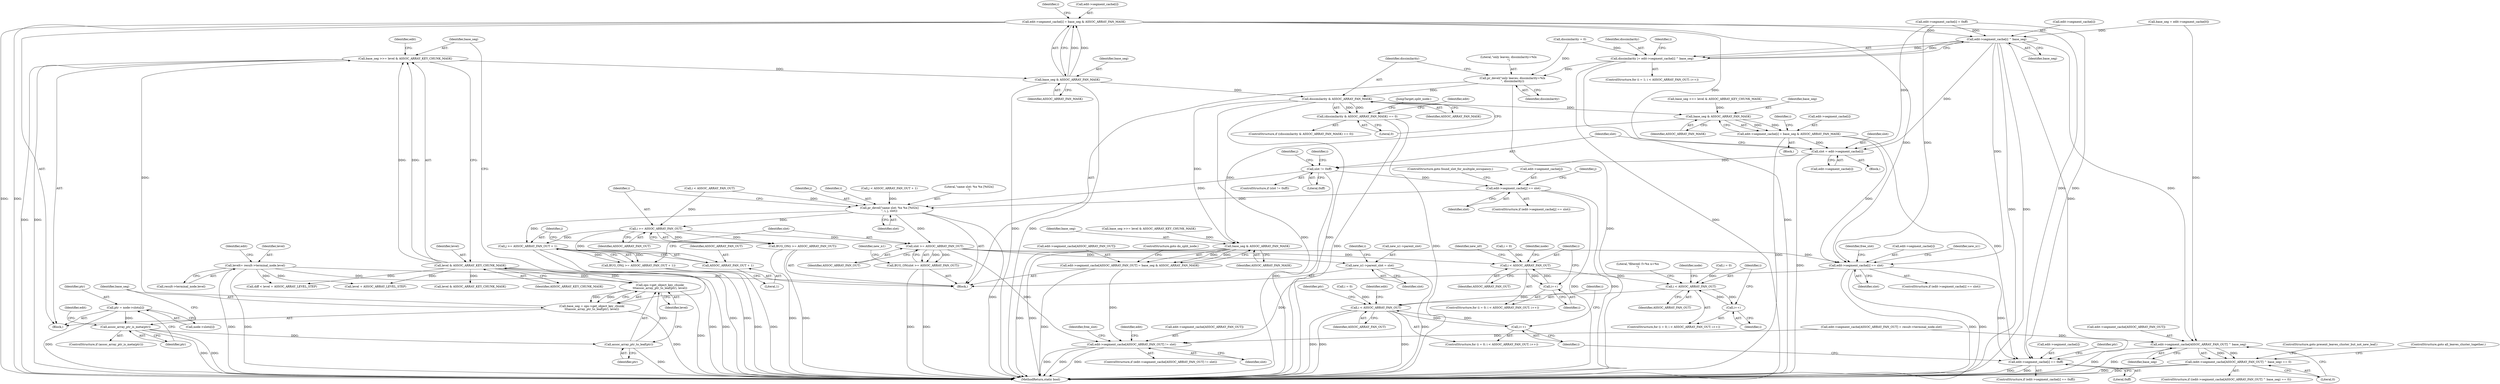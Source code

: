 digraph "0_linux_8d4a2ec1e0b41b0cf9a0c5cd4511da7f8e4f3de2@array" {
"1000346" [label="(Call,edit->segment_cache[i] = base_seg & ASSOC_ARRAY_FAN_MASK)"];
"1000352" [label="(Call,base_seg & ASSOC_ARRAY_FAN_MASK)"];
"1000341" [label="(Call,base_seg >>= level & ASSOC_ARRAY_KEY_CHUNK_MASK)"];
"1000335" [label="(Call,base_seg = ops->get_object_key_chunk(\n\t\t\tassoc_array_ptr_to_leaf(ptr), level))"];
"1000337" [label="(Call,ops->get_object_key_chunk(\n\t\t\tassoc_array_ptr_to_leaf(ptr), level))"];
"1000338" [label="(Call,assoc_array_ptr_to_leaf(ptr))"];
"1000321" [label="(Call,assoc_array_ptr_is_meta(ptr))"];
"1000313" [label="(Call,ptr = node->slots[i])"];
"1000343" [label="(Call,level & ASSOC_ARRAY_KEY_CHUNK_MASK)"];
"1000149" [label="(Call,level\t= result->terminal_node.level)"];
"1000382" [label="(Call,edit->segment_cache[i] ^ base_seg)"];
"1000380" [label="(Call,dissimilarity |= edit->segment_cache[i] ^ base_seg)"];
"1000389" [label="(Call,pr_devel(\"only leaves; dissimilarity=%lx\n\", dissimilarity))"];
"1000394" [label="(Call,dissimilarity & ASSOC_ARRAY_FAN_MASK)"];
"1000393" [label="(Call,(dissimilarity & ASSOC_ARRAY_FAN_MASK) == 0)"];
"1001225" [label="(Call,base_seg & ASSOC_ARRAY_FAN_MASK)"];
"1001219" [label="(Call,edit->segment_cache[i] = base_seg & ASSOC_ARRAY_FAN_MASK)"];
"1000475" [label="(Call,slot = edit->segment_cache[i])"];
"1000483" [label="(Call,slot != 0xff)"];
"1000500" [label="(Call,edit->segment_cache[j] == slot)"];
"1000509" [label="(Call,pr_devel(\"same slot: %x %x [%02x]\n\", i, j, slot))"];
"1000515" [label="(Call,i >= ASSOC_ARRAY_FAN_OUT)"];
"1000514" [label="(Call,BUG_ON(i >= ASSOC_ARRAY_FAN_OUT))"];
"1000519" [label="(Call,j >= ASSOC_ARRAY_FAN_OUT + 1)"];
"1000518" [label="(Call,BUG_ON(j >= ASSOC_ARRAY_FAN_OUT + 1))"];
"1000521" [label="(Call,ASSOC_ARRAY_FAN_OUT + 1)"];
"1000525" [label="(Call,slot >= ASSOC_ARRAY_FAN_OUT)"];
"1000524" [label="(Call,BUG_ON(slot >= ASSOC_ARRAY_FAN_OUT))"];
"1000528" [label="(Call,new_n1->parent_slot = slot)"];
"1000537" [label="(Call,i < ASSOC_ARRAY_FAN_OUT)"];
"1000540" [label="(Call,i++)"];
"1000595" [label="(Call,i < ASSOC_ARRAY_FAN_OUT)"];
"1000598" [label="(Call,i++)"];
"1000729" [label="(Call,i < ASSOC_ARRAY_FAN_OUT)"];
"1000732" [label="(Call,i++)"];
"1000610" [label="(Call,edit->segment_cache[i] == slot)"];
"1000663" [label="(Call,edit->segment_cache[ASSOC_ARRAY_FAN_OUT] != slot)"];
"1000736" [label="(Call,edit->segment_cache[i] == 0xff)"];
"1001244" [label="(Call,base_seg & ASSOC_ARRAY_FAN_MASK)"];
"1001238" [label="(Call,edit->segment_cache[ASSOC_ARRAY_FAN_OUT] = base_seg & ASSOC_ARRAY_FAN_MASK)"];
"1000401" [label="(Call,edit->segment_cache[ASSOC_ARRAY_FAN_OUT] ^ base_seg)"];
"1000400" [label="(Call,(edit->segment_cache[ASSOC_ARRAY_FAN_OUT] ^ base_seg) == 0)"];
"1000510" [label="(Literal,\"same slot: %x %x [%02x]\n\")"];
"1000674" [label="(Identifier,free_slot)"];
"1000349" [label="(Identifier,edit)"];
"1000488" [label="(Identifier,j)"];
"1000725" [label="(ControlStructure,for (i = 0; i < ASSOC_ARRAY_FAN_OUT; i++))"];
"1000540" [label="(Call,i++)"];
"1000609" [label="(ControlStructure,if (edit->segment_cache[i] == slot))"];
"1000321" [label="(Call,assoc_array_ptr_is_meta(ptr))"];
"1000599" [label="(Identifier,i)"];
"1000524" [label="(Call,BUG_ON(slot >= ASSOC_ARRAY_FAN_OUT))"];
"1000324" [label="(Call,edit->segment_cache[i] = 0xff)"];
"1000509" [label="(Call,pr_devel(\"same slot: %x %x [%02x]\n\", i, j, slot))"];
"1000520" [label="(Identifier,j)"];
"1000149" [label="(Call,level\t= result->terminal_node.level)"];
"1000337" [label="(Call,ops->get_object_key_chunk(\n\t\t\tassoc_array_ptr_to_leaf(ptr), level))"];
"1000733" [label="(Identifier,i)"];
"1000596" [label="(Identifier,i)"];
"1000354" [label="(Identifier,ASSOC_ARRAY_FAN_MASK)"];
"1000343" [label="(Call,level & ASSOC_ARRAY_KEY_CHUNK_MASK)"];
"1000312" [label="(Block,)"];
"1000397" [label="(Literal,0)"];
"1001226" [label="(Identifier,base_seg)"];
"1000311" [label="(Identifier,i)"];
"1000344" [label="(Identifier,level)"];
"1000506" [label="(Identifier,slot)"];
"1001199" [label="(Identifier,i)"];
"1000313" [label="(Call,ptr = node->slots[i])"];
"1000382" [label="(Call,edit->segment_cache[i] ^ base_seg)"];
"1000663" [label="(Call,edit->segment_cache[ASSOC_ARRAY_FAN_OUT] != slot)"];
"1000546" [label="(Identifier,node)"];
"1000730" [label="(Identifier,i)"];
"1000515" [label="(Call,i >= ASSOC_ARRAY_FAN_OUT)"];
"1001172" [label="(Call,level & ASSOC_ARRAY_KEY_CHUNK_MASK)"];
"1000320" [label="(ControlStructure,if (assoc_array_ptr_is_meta(ptr)))"];
"1001246" [label="(Identifier,ASSOC_ARRAY_FAN_MASK)"];
"1000402" [label="(Call,edit->segment_cache[ASSOC_ARRAY_FAN_OUT])"];
"1000159" [label="(Identifier,edit)"];
"1000485" [label="(Literal,0xff)"];
"1001227" [label="(Identifier,ASSOC_ARRAY_FAN_MASK)"];
"1000639" [label="(Identifier,free_slot)"];
"1000572" [label="(Identifier,new_n0)"];
"1000732" [label="(Call,i++)"];
"1000400" [label="(Call,(edit->segment_cache[ASSOC_ARRAY_FAN_OUT] ^ base_seg) == 0)"];
"1000352" [label="(Call,base_seg & ASSOC_ARRAY_FAN_MASK)"];
"1000535" [label="(Identifier,i)"];
"1001239" [label="(Call,edit->segment_cache[ASSOC_ARRAY_FAN_OUT])"];
"1001214" [label="(Call,base_seg >>= level & ASSOC_ARRAY_KEY_CHUNK_MASK)"];
"1000737" [label="(Call,edit->segment_cache[i])"];
"1000338" [label="(Call,assoc_array_ptr_to_leaf(ptr))"];
"1000392" [label="(ControlStructure,if ((dissimilarity & ASSOC_ARRAY_FAN_MASK) == 0))"];
"1000595" [label="(Call,i < ASSOC_ARRAY_FAN_OUT)"];
"1000592" [label="(Call,i = 0)"];
"1000410" [label="(ControlStructure,goto present_leaves_cluster_but_not_new_leaf;)"];
"1000473" [label="(Identifier,i)"];
"1000611" [label="(Call,edit->segment_cache[i])"];
"1000512" [label="(Identifier,j)"];
"1000735" [label="(ControlStructure,if (edit->segment_cache[i] == 0xff))"];
"1001233" [label="(Call,base_seg >>= level & ASSOC_ARRAY_KEY_CHUNK_MASK)"];
"1000394" [label="(Call,dissimilarity & ASSOC_ARRAY_FAN_MASK)"];
"1000528" [label="(Call,new_n1->parent_slot = slot)"];
"1000511" [label="(Identifier,i)"];
"1000477" [label="(Call,edit->segment_cache[i])"];
"1000539" [label="(Identifier,ASSOC_ARRAY_FAN_OUT)"];
"1001220" [label="(Call,edit->segment_cache[i])"];
"1000339" [label="(Identifier,ptr)"];
"1000500" [label="(Call,edit->segment_cache[j] == slot)"];
"1000396" [label="(Identifier,ASSOC_ARRAY_FAN_MASK)"];
"1001219" [label="(Call,edit->segment_cache[i] = base_seg & ASSOC_ARRAY_FAN_MASK)"];
"1000518" [label="(Call,BUG_ON(j >= ASSOC_ARRAY_FAN_OUT + 1))"];
"1000530" [label="(Identifier,new_n1)"];
"1000522" [label="(Identifier,ASSOC_ARRAY_FAN_OUT)"];
"1000521" [label="(Call,ASSOC_ARRAY_FAN_OUT + 1)"];
"1000501" [label="(Call,edit->segment_cache[j])"];
"1000659" [label="(Literal,\"filtered: f=%x n=%x\n\")"];
"1000669" [label="(Identifier,slot)"];
"1000388" [label="(Identifier,base_seg)"];
"1000538" [label="(Identifier,i)"];
"1000483" [label="(Call,slot != 0xff)"];
"1000353" [label="(Identifier,base_seg)"];
"1000598" [label="(Call,i++)"];
"1001248" [label="(MethodReturn,static bool)"];
"1000361" [label="(Call,dissimilarity = 0)"];
"1001244" [label="(Call,base_seg & ASSOC_ARRAY_FAN_MASK)"];
"1000591" [label="(ControlStructure,for (i = 0; i < ASSOC_ARRAY_FAN_OUT; i++))"];
"1000533" [label="(ControlStructure,for (i = 0; i < ASSOC_ARRAY_FAN_OUT; i++))"];
"1000514" [label="(Call,BUG_ON(i >= ASSOC_ARRAY_FAN_OUT))"];
"1000523" [label="(Literal,1)"];
"1000616" [label="(Identifier,slot)"];
"1000345" [label="(Identifier,ASSOC_ARRAY_KEY_CHUNK_MASK)"];
"1000314" [label="(Identifier,ptr)"];
"1000347" [label="(Call,edit->segment_cache[i])"];
"1000399" [label="(ControlStructure,if ((edit->segment_cache[ASSOC_ARRAY_FAN_OUT] ^ base_seg) == 0))"];
"1000335" [label="(Call,base_seg = ops->get_object_key_chunk(\n\t\t\tassoc_array_ptr_to_leaf(ptr), level))"];
"1000336" [label="(Identifier,base_seg)"];
"1000517" [label="(Identifier,ASSOC_ARRAY_FAN_OUT)"];
"1000534" [label="(Call,i = 0)"];
"1001247" [label="(ControlStructure,goto do_split_node;)"];
"1001200" [label="(Block,)"];
"1000381" [label="(Identifier,dissimilarity)"];
"1000342" [label="(Identifier,base_seg)"];
"1000701" [label="(Identifier,edit)"];
"1000315" [label="(Call,node->slots[i])"];
"1001238" [label="(Call,edit->segment_cache[ASSOC_ARRAY_FAN_OUT] = base_seg & ASSOC_ARRAY_FAN_MASK)"];
"1000401" [label="(Call,edit->segment_cache[ASSOC_ARRAY_FAN_OUT] ^ base_seg)"];
"1000476" [label="(Identifier,slot)"];
"1000739" [label="(Identifier,edit)"];
"1000407" [label="(Identifier,base_seg)"];
"1000393" [label="(Call,(dissimilarity & ASSOC_ARRAY_FAN_MASK) == 0)"];
"1000389" [label="(Call,pr_devel(\"only leaves; dissimilarity=%lx\n\", dissimilarity))"];
"1000605" [label="(Identifier,node)"];
"1000731" [label="(Identifier,ASSOC_ARRAY_FAN_OUT)"];
"1000341" [label="(Call,base_seg >>= level & ASSOC_ARRAY_KEY_CHUNK_MASK)"];
"1000529" [label="(Call,new_n1->parent_slot)"];
"1000526" [label="(Identifier,slot)"];
"1000475" [label="(Call,slot = edit->segment_cache[i])"];
"1000408" [label="(Literal,0)"];
"1000729" [label="(Call,i < ASSOC_ARRAY_FAN_OUT)"];
"1000541" [label="(Identifier,i)"];
"1000391" [label="(Identifier,dissimilarity)"];
"1000527" [label="(Identifier,ASSOC_ARRAY_FAN_OUT)"];
"1000736" [label="(Call,edit->segment_cache[i] == 0xff)"];
"1000513" [label="(Identifier,slot)"];
"1000532" [label="(Identifier,slot)"];
"1000621" [label="(Identifier,new_n1)"];
"1000525" [label="(Call,slot >= ASSOC_ARRAY_FAN_OUT)"];
"1000364" [label="(Call,base_seg = edit->segment_cache[0])"];
"1000346" [label="(Call,edit->segment_cache[i] = base_seg & ASSOC_ARRAY_FAN_MASK)"];
"1001225" [label="(Call,base_seg & ASSOC_ARRAY_FAN_MASK)"];
"1000411" [label="(JumpTarget,split_node:)"];
"1000379" [label="(Identifier,i)"];
"1000482" [label="(ControlStructure,if (slot != 0xff))"];
"1000498" [label="(Identifier,j)"];
"1001041" [label="(Call,diff < level + ASSOC_ARRAY_LEVEL_STEP)"];
"1000499" [label="(ControlStructure,if (edit->segment_cache[j] == slot))"];
"1000492" [label="(Call,j < ASSOC_ARRAY_FAN_OUT + 1)"];
"1000519" [label="(Call,j >= ASSOC_ARRAY_FAN_OUT + 1)"];
"1000156" [label="(Call,edit->segment_cache[ASSOC_ARRAY_FAN_OUT] = result->terminal_node.slot)"];
"1000340" [label="(Identifier,level)"];
"1001043" [label="(Call,level + ASSOC_ARRAY_LEVEL_STEP)"];
"1000322" [label="(Identifier,ptr)"];
"1000390" [label="(Literal,\"only leaves; dissimilarity=%lx\n\")"];
"1000507" [label="(ControlStructure,goto found_slot_for_multiple_occupancy;)"];
"1000745" [label="(Identifier,ptr)"];
"1000484" [label="(Identifier,slot)"];
"1000122" [label="(Block,)"];
"1000789" [label="(Identifier,ptr)"];
"1001245" [label="(Identifier,base_seg)"];
"1000404" [label="(Identifier,edit)"];
"1000469" [label="(Call,i < ASSOC_ARRAY_FAN_OUT)"];
"1000610" [label="(Call,edit->segment_cache[i] == slot)"];
"1000371" [label="(ControlStructure,for (i = 1; i < ASSOC_ARRAY_FAN_OUT; i++))"];
"1000409" [label="(ControlStructure,goto all_leaves_cluster_together;)"];
"1000662" [label="(ControlStructure,if (edit->segment_cache[ASSOC_ARRAY_FAN_OUT] != slot))"];
"1000380" [label="(Call,dissimilarity |= edit->segment_cache[i] ^ base_seg)"];
"1000151" [label="(Call,result->terminal_node.level)"];
"1000516" [label="(Identifier,i)"];
"1000395" [label="(Identifier,dissimilarity)"];
"1000383" [label="(Call,edit->segment_cache[i])"];
"1000327" [label="(Identifier,edit)"];
"1000597" [label="(Identifier,ASSOC_ARRAY_FAN_OUT)"];
"1000474" [label="(Block,)"];
"1000664" [label="(Call,edit->segment_cache[ASSOC_ARRAY_FAN_OUT])"];
"1000537" [label="(Call,i < ASSOC_ARRAY_FAN_OUT)"];
"1000150" [label="(Identifier,level)"];
"1000742" [label="(Literal,0xff)"];
"1000726" [label="(Call,i = 0)"];
"1000346" -> "1000312"  [label="AST: "];
"1000346" -> "1000352"  [label="CFG: "];
"1000347" -> "1000346"  [label="AST: "];
"1000352" -> "1000346"  [label="AST: "];
"1000311" -> "1000346"  [label="CFG: "];
"1000346" -> "1001248"  [label="DDG: "];
"1000346" -> "1001248"  [label="DDG: "];
"1000352" -> "1000346"  [label="DDG: "];
"1000352" -> "1000346"  [label="DDG: "];
"1000346" -> "1000382"  [label="DDG: "];
"1000346" -> "1000475"  [label="DDG: "];
"1000346" -> "1000610"  [label="DDG: "];
"1000346" -> "1000736"  [label="DDG: "];
"1000352" -> "1000354"  [label="CFG: "];
"1000353" -> "1000352"  [label="AST: "];
"1000354" -> "1000352"  [label="AST: "];
"1000352" -> "1001248"  [label="DDG: "];
"1000352" -> "1001248"  [label="DDG: "];
"1000341" -> "1000352"  [label="DDG: "];
"1000352" -> "1000394"  [label="DDG: "];
"1000341" -> "1000312"  [label="AST: "];
"1000341" -> "1000343"  [label="CFG: "];
"1000342" -> "1000341"  [label="AST: "];
"1000343" -> "1000341"  [label="AST: "];
"1000349" -> "1000341"  [label="CFG: "];
"1000341" -> "1001248"  [label="DDG: "];
"1000341" -> "1001248"  [label="DDG: "];
"1000335" -> "1000341"  [label="DDG: "];
"1000343" -> "1000341"  [label="DDG: "];
"1000343" -> "1000341"  [label="DDG: "];
"1000335" -> "1000312"  [label="AST: "];
"1000335" -> "1000337"  [label="CFG: "];
"1000336" -> "1000335"  [label="AST: "];
"1000337" -> "1000335"  [label="AST: "];
"1000342" -> "1000335"  [label="CFG: "];
"1000335" -> "1001248"  [label="DDG: "];
"1000337" -> "1000335"  [label="DDG: "];
"1000337" -> "1000335"  [label="DDG: "];
"1000337" -> "1000340"  [label="CFG: "];
"1000338" -> "1000337"  [label="AST: "];
"1000340" -> "1000337"  [label="AST: "];
"1000337" -> "1001248"  [label="DDG: "];
"1000338" -> "1000337"  [label="DDG: "];
"1000343" -> "1000337"  [label="DDG: "];
"1000149" -> "1000337"  [label="DDG: "];
"1000337" -> "1000343"  [label="DDG: "];
"1000338" -> "1000339"  [label="CFG: "];
"1000339" -> "1000338"  [label="AST: "];
"1000340" -> "1000338"  [label="CFG: "];
"1000338" -> "1001248"  [label="DDG: "];
"1000321" -> "1000338"  [label="DDG: "];
"1000321" -> "1000320"  [label="AST: "];
"1000321" -> "1000322"  [label="CFG: "];
"1000322" -> "1000321"  [label="AST: "];
"1000327" -> "1000321"  [label="CFG: "];
"1000336" -> "1000321"  [label="CFG: "];
"1000321" -> "1001248"  [label="DDG: "];
"1000321" -> "1001248"  [label="DDG: "];
"1000313" -> "1000321"  [label="DDG: "];
"1000313" -> "1000312"  [label="AST: "];
"1000313" -> "1000315"  [label="CFG: "];
"1000314" -> "1000313"  [label="AST: "];
"1000315" -> "1000313"  [label="AST: "];
"1000322" -> "1000313"  [label="CFG: "];
"1000313" -> "1001248"  [label="DDG: "];
"1000343" -> "1000345"  [label="CFG: "];
"1000344" -> "1000343"  [label="AST: "];
"1000345" -> "1000343"  [label="AST: "];
"1000343" -> "1001248"  [label="DDG: "];
"1000343" -> "1001248"  [label="DDG: "];
"1000343" -> "1001041"  [label="DDG: "];
"1000343" -> "1001043"  [label="DDG: "];
"1000343" -> "1001172"  [label="DDG: "];
"1000149" -> "1000122"  [label="AST: "];
"1000149" -> "1000151"  [label="CFG: "];
"1000150" -> "1000149"  [label="AST: "];
"1000151" -> "1000149"  [label="AST: "];
"1000159" -> "1000149"  [label="CFG: "];
"1000149" -> "1001248"  [label="DDG: "];
"1000149" -> "1001248"  [label="DDG: "];
"1000149" -> "1001041"  [label="DDG: "];
"1000149" -> "1001043"  [label="DDG: "];
"1000382" -> "1000380"  [label="AST: "];
"1000382" -> "1000388"  [label="CFG: "];
"1000383" -> "1000382"  [label="AST: "];
"1000388" -> "1000382"  [label="AST: "];
"1000380" -> "1000382"  [label="CFG: "];
"1000382" -> "1001248"  [label="DDG: "];
"1000382" -> "1001248"  [label="DDG: "];
"1000382" -> "1000380"  [label="DDG: "];
"1000382" -> "1000380"  [label="DDG: "];
"1000324" -> "1000382"  [label="DDG: "];
"1000364" -> "1000382"  [label="DDG: "];
"1000382" -> "1000401"  [label="DDG: "];
"1000382" -> "1000475"  [label="DDG: "];
"1000382" -> "1000610"  [label="DDG: "];
"1000382" -> "1000736"  [label="DDG: "];
"1000380" -> "1000371"  [label="AST: "];
"1000381" -> "1000380"  [label="AST: "];
"1000379" -> "1000380"  [label="CFG: "];
"1000380" -> "1001248"  [label="DDG: "];
"1000380" -> "1001248"  [label="DDG: "];
"1000361" -> "1000380"  [label="DDG: "];
"1000380" -> "1000389"  [label="DDG: "];
"1000389" -> "1000122"  [label="AST: "];
"1000389" -> "1000391"  [label="CFG: "];
"1000390" -> "1000389"  [label="AST: "];
"1000391" -> "1000389"  [label="AST: "];
"1000395" -> "1000389"  [label="CFG: "];
"1000389" -> "1001248"  [label="DDG: "];
"1000361" -> "1000389"  [label="DDG: "];
"1000389" -> "1000394"  [label="DDG: "];
"1000394" -> "1000393"  [label="AST: "];
"1000394" -> "1000396"  [label="CFG: "];
"1000395" -> "1000394"  [label="AST: "];
"1000396" -> "1000394"  [label="AST: "];
"1000397" -> "1000394"  [label="CFG: "];
"1000394" -> "1001248"  [label="DDG: "];
"1000394" -> "1001248"  [label="DDG: "];
"1000394" -> "1000393"  [label="DDG: "];
"1000394" -> "1000393"  [label="DDG: "];
"1000394" -> "1001225"  [label="DDG: "];
"1000394" -> "1001244"  [label="DDG: "];
"1000393" -> "1000392"  [label="AST: "];
"1000393" -> "1000397"  [label="CFG: "];
"1000397" -> "1000393"  [label="AST: "];
"1000404" -> "1000393"  [label="CFG: "];
"1000411" -> "1000393"  [label="CFG: "];
"1000393" -> "1001248"  [label="DDG: "];
"1000393" -> "1001248"  [label="DDG: "];
"1001225" -> "1001219"  [label="AST: "];
"1001225" -> "1001227"  [label="CFG: "];
"1001226" -> "1001225"  [label="AST: "];
"1001227" -> "1001225"  [label="AST: "];
"1001219" -> "1001225"  [label="CFG: "];
"1001225" -> "1001219"  [label="DDG: "];
"1001225" -> "1001219"  [label="DDG: "];
"1001214" -> "1001225"  [label="DDG: "];
"1001225" -> "1001244"  [label="DDG: "];
"1001219" -> "1001200"  [label="AST: "];
"1001220" -> "1001219"  [label="AST: "];
"1001199" -> "1001219"  [label="CFG: "];
"1001219" -> "1001248"  [label="DDG: "];
"1001219" -> "1000475"  [label="DDG: "];
"1001219" -> "1000610"  [label="DDG: "];
"1001219" -> "1000736"  [label="DDG: "];
"1000475" -> "1000474"  [label="AST: "];
"1000475" -> "1000477"  [label="CFG: "];
"1000476" -> "1000475"  [label="AST: "];
"1000477" -> "1000475"  [label="AST: "];
"1000484" -> "1000475"  [label="CFG: "];
"1000475" -> "1001248"  [label="DDG: "];
"1000324" -> "1000475"  [label="DDG: "];
"1000475" -> "1000483"  [label="DDG: "];
"1000483" -> "1000482"  [label="AST: "];
"1000483" -> "1000485"  [label="CFG: "];
"1000484" -> "1000483"  [label="AST: "];
"1000485" -> "1000483"  [label="AST: "];
"1000488" -> "1000483"  [label="CFG: "];
"1000473" -> "1000483"  [label="CFG: "];
"1000483" -> "1001248"  [label="DDG: "];
"1000483" -> "1000500"  [label="DDG: "];
"1000483" -> "1000509"  [label="DDG: "];
"1000500" -> "1000499"  [label="AST: "];
"1000500" -> "1000506"  [label="CFG: "];
"1000501" -> "1000500"  [label="AST: "];
"1000506" -> "1000500"  [label="AST: "];
"1000507" -> "1000500"  [label="CFG: "];
"1000498" -> "1000500"  [label="CFG: "];
"1000500" -> "1001248"  [label="DDG: "];
"1000500" -> "1001248"  [label="DDG: "];
"1000500" -> "1000509"  [label="DDG: "];
"1000509" -> "1000122"  [label="AST: "];
"1000509" -> "1000513"  [label="CFG: "];
"1000510" -> "1000509"  [label="AST: "];
"1000511" -> "1000509"  [label="AST: "];
"1000512" -> "1000509"  [label="AST: "];
"1000513" -> "1000509"  [label="AST: "];
"1000516" -> "1000509"  [label="CFG: "];
"1000509" -> "1001248"  [label="DDG: "];
"1000469" -> "1000509"  [label="DDG: "];
"1000492" -> "1000509"  [label="DDG: "];
"1000509" -> "1000515"  [label="DDG: "];
"1000509" -> "1000519"  [label="DDG: "];
"1000509" -> "1000525"  [label="DDG: "];
"1000515" -> "1000514"  [label="AST: "];
"1000515" -> "1000517"  [label="CFG: "];
"1000516" -> "1000515"  [label="AST: "];
"1000517" -> "1000515"  [label="AST: "];
"1000514" -> "1000515"  [label="CFG: "];
"1000515" -> "1000514"  [label="DDG: "];
"1000515" -> "1000514"  [label="DDG: "];
"1000469" -> "1000515"  [label="DDG: "];
"1000515" -> "1000519"  [label="DDG: "];
"1000515" -> "1000521"  [label="DDG: "];
"1000515" -> "1000525"  [label="DDG: "];
"1000514" -> "1000122"  [label="AST: "];
"1000520" -> "1000514"  [label="CFG: "];
"1000514" -> "1001248"  [label="DDG: "];
"1000514" -> "1001248"  [label="DDG: "];
"1000519" -> "1000518"  [label="AST: "];
"1000519" -> "1000521"  [label="CFG: "];
"1000520" -> "1000519"  [label="AST: "];
"1000521" -> "1000519"  [label="AST: "];
"1000518" -> "1000519"  [label="CFG: "];
"1000519" -> "1001248"  [label="DDG: "];
"1000519" -> "1001248"  [label="DDG: "];
"1000519" -> "1000518"  [label="DDG: "];
"1000519" -> "1000518"  [label="DDG: "];
"1000518" -> "1000122"  [label="AST: "];
"1000526" -> "1000518"  [label="CFG: "];
"1000518" -> "1001248"  [label="DDG: "];
"1000518" -> "1001248"  [label="DDG: "];
"1000521" -> "1000523"  [label="CFG: "];
"1000522" -> "1000521"  [label="AST: "];
"1000523" -> "1000521"  [label="AST: "];
"1000525" -> "1000524"  [label="AST: "];
"1000525" -> "1000527"  [label="CFG: "];
"1000526" -> "1000525"  [label="AST: "];
"1000527" -> "1000525"  [label="AST: "];
"1000524" -> "1000525"  [label="CFG: "];
"1000525" -> "1000524"  [label="DDG: "];
"1000525" -> "1000524"  [label="DDG: "];
"1000525" -> "1000528"  [label="DDG: "];
"1000525" -> "1000537"  [label="DDG: "];
"1000525" -> "1000610"  [label="DDG: "];
"1000525" -> "1000663"  [label="DDG: "];
"1000524" -> "1000122"  [label="AST: "];
"1000530" -> "1000524"  [label="CFG: "];
"1000524" -> "1001248"  [label="DDG: "];
"1000524" -> "1001248"  [label="DDG: "];
"1000528" -> "1000122"  [label="AST: "];
"1000528" -> "1000532"  [label="CFG: "];
"1000529" -> "1000528"  [label="AST: "];
"1000532" -> "1000528"  [label="AST: "];
"1000535" -> "1000528"  [label="CFG: "];
"1000528" -> "1001248"  [label="DDG: "];
"1000537" -> "1000533"  [label="AST: "];
"1000537" -> "1000539"  [label="CFG: "];
"1000538" -> "1000537"  [label="AST: "];
"1000539" -> "1000537"  [label="AST: "];
"1000546" -> "1000537"  [label="CFG: "];
"1000572" -> "1000537"  [label="CFG: "];
"1000534" -> "1000537"  [label="DDG: "];
"1000540" -> "1000537"  [label="DDG: "];
"1000537" -> "1000540"  [label="DDG: "];
"1000537" -> "1000595"  [label="DDG: "];
"1000540" -> "1000533"  [label="AST: "];
"1000540" -> "1000541"  [label="CFG: "];
"1000541" -> "1000540"  [label="AST: "];
"1000538" -> "1000540"  [label="CFG: "];
"1000595" -> "1000591"  [label="AST: "];
"1000595" -> "1000597"  [label="CFG: "];
"1000596" -> "1000595"  [label="AST: "];
"1000597" -> "1000595"  [label="AST: "];
"1000605" -> "1000595"  [label="CFG: "];
"1000659" -> "1000595"  [label="CFG: "];
"1000598" -> "1000595"  [label="DDG: "];
"1000592" -> "1000595"  [label="DDG: "];
"1000595" -> "1000598"  [label="DDG: "];
"1000595" -> "1000729"  [label="DDG: "];
"1000598" -> "1000591"  [label="AST: "];
"1000598" -> "1000599"  [label="CFG: "];
"1000599" -> "1000598"  [label="AST: "];
"1000596" -> "1000598"  [label="CFG: "];
"1000729" -> "1000725"  [label="AST: "];
"1000729" -> "1000731"  [label="CFG: "];
"1000730" -> "1000729"  [label="AST: "];
"1000731" -> "1000729"  [label="AST: "];
"1000739" -> "1000729"  [label="CFG: "];
"1000789" -> "1000729"  [label="CFG: "];
"1000729" -> "1001248"  [label="DDG: "];
"1000729" -> "1001248"  [label="DDG: "];
"1000729" -> "1001248"  [label="DDG: "];
"1000726" -> "1000729"  [label="DDG: "];
"1000732" -> "1000729"  [label="DDG: "];
"1000729" -> "1000732"  [label="DDG: "];
"1000732" -> "1000725"  [label="AST: "];
"1000732" -> "1000733"  [label="CFG: "];
"1000733" -> "1000732"  [label="AST: "];
"1000730" -> "1000732"  [label="CFG: "];
"1000610" -> "1000609"  [label="AST: "];
"1000610" -> "1000616"  [label="CFG: "];
"1000611" -> "1000610"  [label="AST: "];
"1000616" -> "1000610"  [label="AST: "];
"1000621" -> "1000610"  [label="CFG: "];
"1000639" -> "1000610"  [label="CFG: "];
"1000610" -> "1001248"  [label="DDG: "];
"1000610" -> "1001248"  [label="DDG: "];
"1000324" -> "1000610"  [label="DDG: "];
"1000610" -> "1000663"  [label="DDG: "];
"1000610" -> "1000736"  [label="DDG: "];
"1000663" -> "1000662"  [label="AST: "];
"1000663" -> "1000669"  [label="CFG: "];
"1000664" -> "1000663"  [label="AST: "];
"1000669" -> "1000663"  [label="AST: "];
"1000674" -> "1000663"  [label="CFG: "];
"1000701" -> "1000663"  [label="CFG: "];
"1000663" -> "1001248"  [label="DDG: "];
"1000663" -> "1001248"  [label="DDG: "];
"1000663" -> "1001248"  [label="DDG: "];
"1000156" -> "1000663"  [label="DDG: "];
"1001238" -> "1000663"  [label="DDG: "];
"1000736" -> "1000735"  [label="AST: "];
"1000736" -> "1000742"  [label="CFG: "];
"1000737" -> "1000736"  [label="AST: "];
"1000742" -> "1000736"  [label="AST: "];
"1000745" -> "1000736"  [label="CFG: "];
"1000733" -> "1000736"  [label="CFG: "];
"1000736" -> "1001248"  [label="DDG: "];
"1000736" -> "1001248"  [label="DDG: "];
"1000324" -> "1000736"  [label="DDG: "];
"1001244" -> "1001238"  [label="AST: "];
"1001244" -> "1001246"  [label="CFG: "];
"1001245" -> "1001244"  [label="AST: "];
"1001246" -> "1001244"  [label="AST: "];
"1001238" -> "1001244"  [label="CFG: "];
"1001244" -> "1001248"  [label="DDG: "];
"1001244" -> "1001248"  [label="DDG: "];
"1001244" -> "1001238"  [label="DDG: "];
"1001244" -> "1001238"  [label="DDG: "];
"1001233" -> "1001244"  [label="DDG: "];
"1001238" -> "1000122"  [label="AST: "];
"1001239" -> "1001238"  [label="AST: "];
"1001247" -> "1001238"  [label="CFG: "];
"1001238" -> "1001248"  [label="DDG: "];
"1000401" -> "1000400"  [label="AST: "];
"1000401" -> "1000407"  [label="CFG: "];
"1000402" -> "1000401"  [label="AST: "];
"1000407" -> "1000401"  [label="AST: "];
"1000408" -> "1000401"  [label="CFG: "];
"1000401" -> "1001248"  [label="DDG: "];
"1000401" -> "1001248"  [label="DDG: "];
"1000401" -> "1000400"  [label="DDG: "];
"1000401" -> "1000400"  [label="DDG: "];
"1000156" -> "1000401"  [label="DDG: "];
"1000364" -> "1000401"  [label="DDG: "];
"1000400" -> "1000399"  [label="AST: "];
"1000400" -> "1000408"  [label="CFG: "];
"1000408" -> "1000400"  [label="AST: "];
"1000409" -> "1000400"  [label="CFG: "];
"1000410" -> "1000400"  [label="CFG: "];
"1000400" -> "1001248"  [label="DDG: "];
"1000400" -> "1001248"  [label="DDG: "];
}
